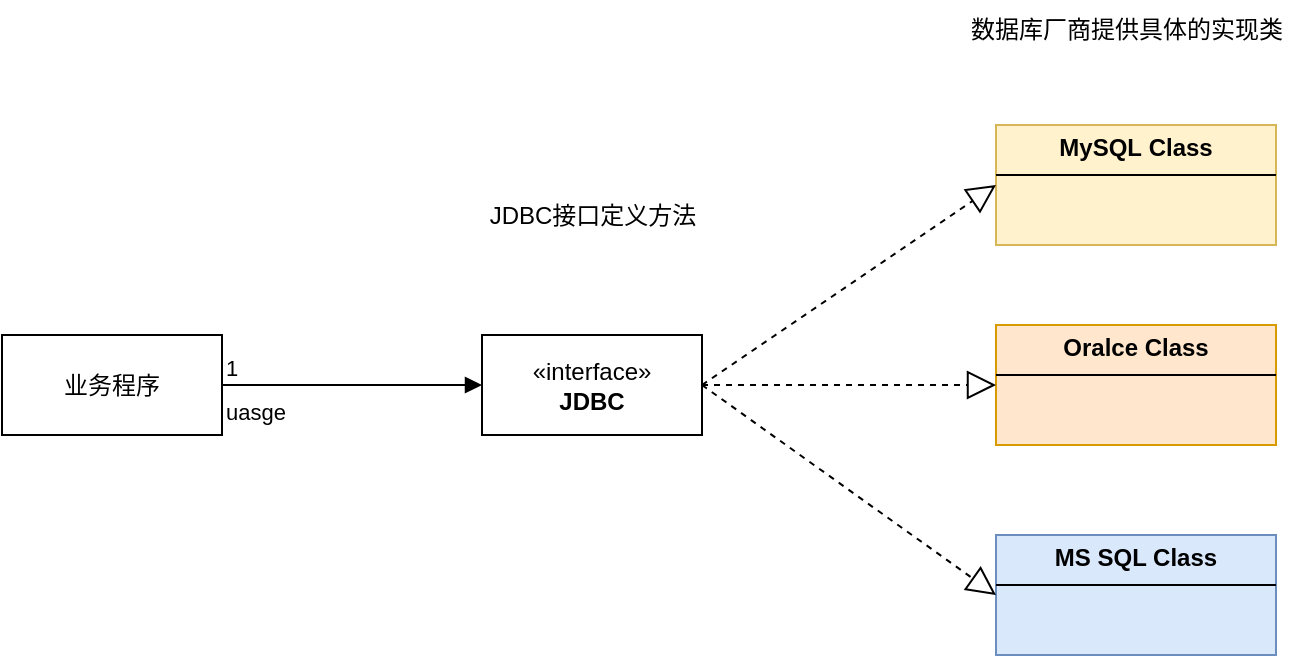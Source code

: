 <mxfile version="24.7.17">
  <diagram id="C5RBs43oDa-KdzZeNtuy" name="Page-1">
    <mxGraphModel dx="2074" dy="1146" grid="1" gridSize="10" guides="1" tooltips="1" connect="1" arrows="1" fold="1" page="1" pageScale="1" pageWidth="827" pageHeight="1169" math="0" shadow="0">
      <root>
        <mxCell id="WIyWlLk6GJQsqaUBKTNV-0" />
        <mxCell id="WIyWlLk6GJQsqaUBKTNV-1" parent="WIyWlLk6GJQsqaUBKTNV-0" />
        <mxCell id="3-1LOjfSrlYxXaOr8yfn-0" value="«interface»&lt;br&gt;&lt;b&gt;JDBC&lt;/b&gt;" style="html=1;whiteSpace=wrap;" vertex="1" parent="WIyWlLk6GJQsqaUBKTNV-1">
          <mxGeometry x="340" y="567.5" width="110" height="50" as="geometry" />
        </mxCell>
        <mxCell id="3-1LOjfSrlYxXaOr8yfn-1" value="&lt;p style=&quot;margin:0px;margin-top:4px;text-align:center;&quot;&gt;&lt;b&gt;My&lt;/b&gt;&lt;b&gt;SQL&lt;/b&gt;&lt;b&gt;&amp;nbsp;Class&lt;/b&gt;&lt;/p&gt;&lt;hr size=&quot;1&quot; style=&quot;border-style:solid;&quot;&gt;&lt;div style=&quot;height:2px;&quot;&gt;&lt;/div&gt;" style="verticalAlign=top;align=left;overflow=fill;html=1;whiteSpace=wrap;fillColor=#fff2cc;strokeColor=#d6b656;" vertex="1" parent="WIyWlLk6GJQsqaUBKTNV-1">
          <mxGeometry x="597" y="462.5" width="140" height="60" as="geometry" />
        </mxCell>
        <mxCell id="3-1LOjfSrlYxXaOr8yfn-2" value="" style="endArrow=block;dashed=1;endFill=0;endSize=12;html=1;rounded=0;entryX=0;entryY=0.5;entryDx=0;entryDy=0;exitX=1;exitY=0.5;exitDx=0;exitDy=0;" edge="1" parent="WIyWlLk6GJQsqaUBKTNV-1" source="3-1LOjfSrlYxXaOr8yfn-0" target="3-1LOjfSrlYxXaOr8yfn-1">
          <mxGeometry width="160" relative="1" as="geometry">
            <mxPoint x="430" y="510" as="sourcePoint" />
            <mxPoint x="590" y="510" as="targetPoint" />
          </mxGeometry>
        </mxCell>
        <mxCell id="3-1LOjfSrlYxXaOr8yfn-3" value="&lt;p style=&quot;margin:0px;margin-top:4px;text-align:center;&quot;&gt;&lt;b&gt;Oralce Class&lt;/b&gt;&lt;/p&gt;&lt;hr size=&quot;1&quot; style=&quot;border-style:solid;&quot;&gt;&lt;div style=&quot;height:2px;&quot;&gt;&lt;/div&gt;" style="verticalAlign=top;align=left;overflow=fill;html=1;whiteSpace=wrap;fillColor=#ffe6cc;strokeColor=#d79b00;" vertex="1" parent="WIyWlLk6GJQsqaUBKTNV-1">
          <mxGeometry x="597" y="562.5" width="140" height="60" as="geometry" />
        </mxCell>
        <mxCell id="3-1LOjfSrlYxXaOr8yfn-4" value="" style="endArrow=block;dashed=1;endFill=0;endSize=12;html=1;rounded=0;entryX=0;entryY=0.5;entryDx=0;entryDy=0;exitX=1;exitY=0.5;exitDx=0;exitDy=0;" edge="1" parent="WIyWlLk6GJQsqaUBKTNV-1" source="3-1LOjfSrlYxXaOr8yfn-0" target="3-1LOjfSrlYxXaOr8yfn-3">
          <mxGeometry width="160" relative="1" as="geometry">
            <mxPoint x="460" y="605" as="sourcePoint" />
            <mxPoint x="610" y="520" as="targetPoint" />
          </mxGeometry>
        </mxCell>
        <mxCell id="3-1LOjfSrlYxXaOr8yfn-5" value="&lt;p style=&quot;margin:0px;margin-top:4px;text-align:center;&quot;&gt;&lt;b&gt;MS SQL Class&lt;/b&gt;&lt;/p&gt;&lt;hr size=&quot;1&quot; style=&quot;border-style:solid;&quot;&gt;&lt;div style=&quot;height:2px;&quot;&gt;&lt;/div&gt;" style="verticalAlign=top;align=left;overflow=fill;html=1;whiteSpace=wrap;fillColor=#dae8fc;strokeColor=#6c8ebf;" vertex="1" parent="WIyWlLk6GJQsqaUBKTNV-1">
          <mxGeometry x="597" y="667.5" width="140" height="60" as="geometry" />
        </mxCell>
        <mxCell id="3-1LOjfSrlYxXaOr8yfn-6" value="" style="endArrow=block;dashed=1;endFill=0;endSize=12;html=1;rounded=0;entryX=0;entryY=0.5;entryDx=0;entryDy=0;exitX=1;exitY=0.5;exitDx=0;exitDy=0;" edge="1" parent="WIyWlLk6GJQsqaUBKTNV-1" source="3-1LOjfSrlYxXaOr8yfn-0" target="3-1LOjfSrlYxXaOr8yfn-5">
          <mxGeometry width="160" relative="1" as="geometry">
            <mxPoint x="460" y="603" as="sourcePoint" />
            <mxPoint x="607" y="603" as="targetPoint" />
          </mxGeometry>
        </mxCell>
        <mxCell id="3-1LOjfSrlYxXaOr8yfn-7" value="业务程序" style="html=1;whiteSpace=wrap;" vertex="1" parent="WIyWlLk6GJQsqaUBKTNV-1">
          <mxGeometry x="100" y="567.5" width="110" height="50" as="geometry" />
        </mxCell>
        <mxCell id="3-1LOjfSrlYxXaOr8yfn-8" value="uasge" style="endArrow=block;endFill=1;html=1;edgeStyle=orthogonalEdgeStyle;align=left;verticalAlign=top;rounded=0;entryX=0;entryY=0.5;entryDx=0;entryDy=0;exitX=1;exitY=0.5;exitDx=0;exitDy=0;" edge="1" parent="WIyWlLk6GJQsqaUBKTNV-1" source="3-1LOjfSrlYxXaOr8yfn-7" target="3-1LOjfSrlYxXaOr8yfn-0">
          <mxGeometry x="-1" relative="1" as="geometry">
            <mxPoint x="230" y="593" as="sourcePoint" />
            <mxPoint x="390" y="590" as="targetPoint" />
          </mxGeometry>
        </mxCell>
        <mxCell id="3-1LOjfSrlYxXaOr8yfn-9" value="1" style="edgeLabel;resizable=0;html=1;align=left;verticalAlign=bottom;" connectable="0" vertex="1" parent="3-1LOjfSrlYxXaOr8yfn-8">
          <mxGeometry x="-1" relative="1" as="geometry" />
        </mxCell>
        <mxCell id="3-1LOjfSrlYxXaOr8yfn-10" value="JDBC接口定义方法" style="text;html=1;align=center;verticalAlign=middle;resizable=0;points=[];autosize=1;strokeColor=none;fillColor=none;" vertex="1" parent="WIyWlLk6GJQsqaUBKTNV-1">
          <mxGeometry x="330" y="492.5" width="130" height="30" as="geometry" />
        </mxCell>
        <mxCell id="3-1LOjfSrlYxXaOr8yfn-11" value="数据库厂商提供具体的实现类" style="text;html=1;align=center;verticalAlign=middle;resizable=0;points=[];autosize=1;strokeColor=none;fillColor=none;" vertex="1" parent="WIyWlLk6GJQsqaUBKTNV-1">
          <mxGeometry x="572" y="400" width="180" height="30" as="geometry" />
        </mxCell>
      </root>
    </mxGraphModel>
  </diagram>
</mxfile>
